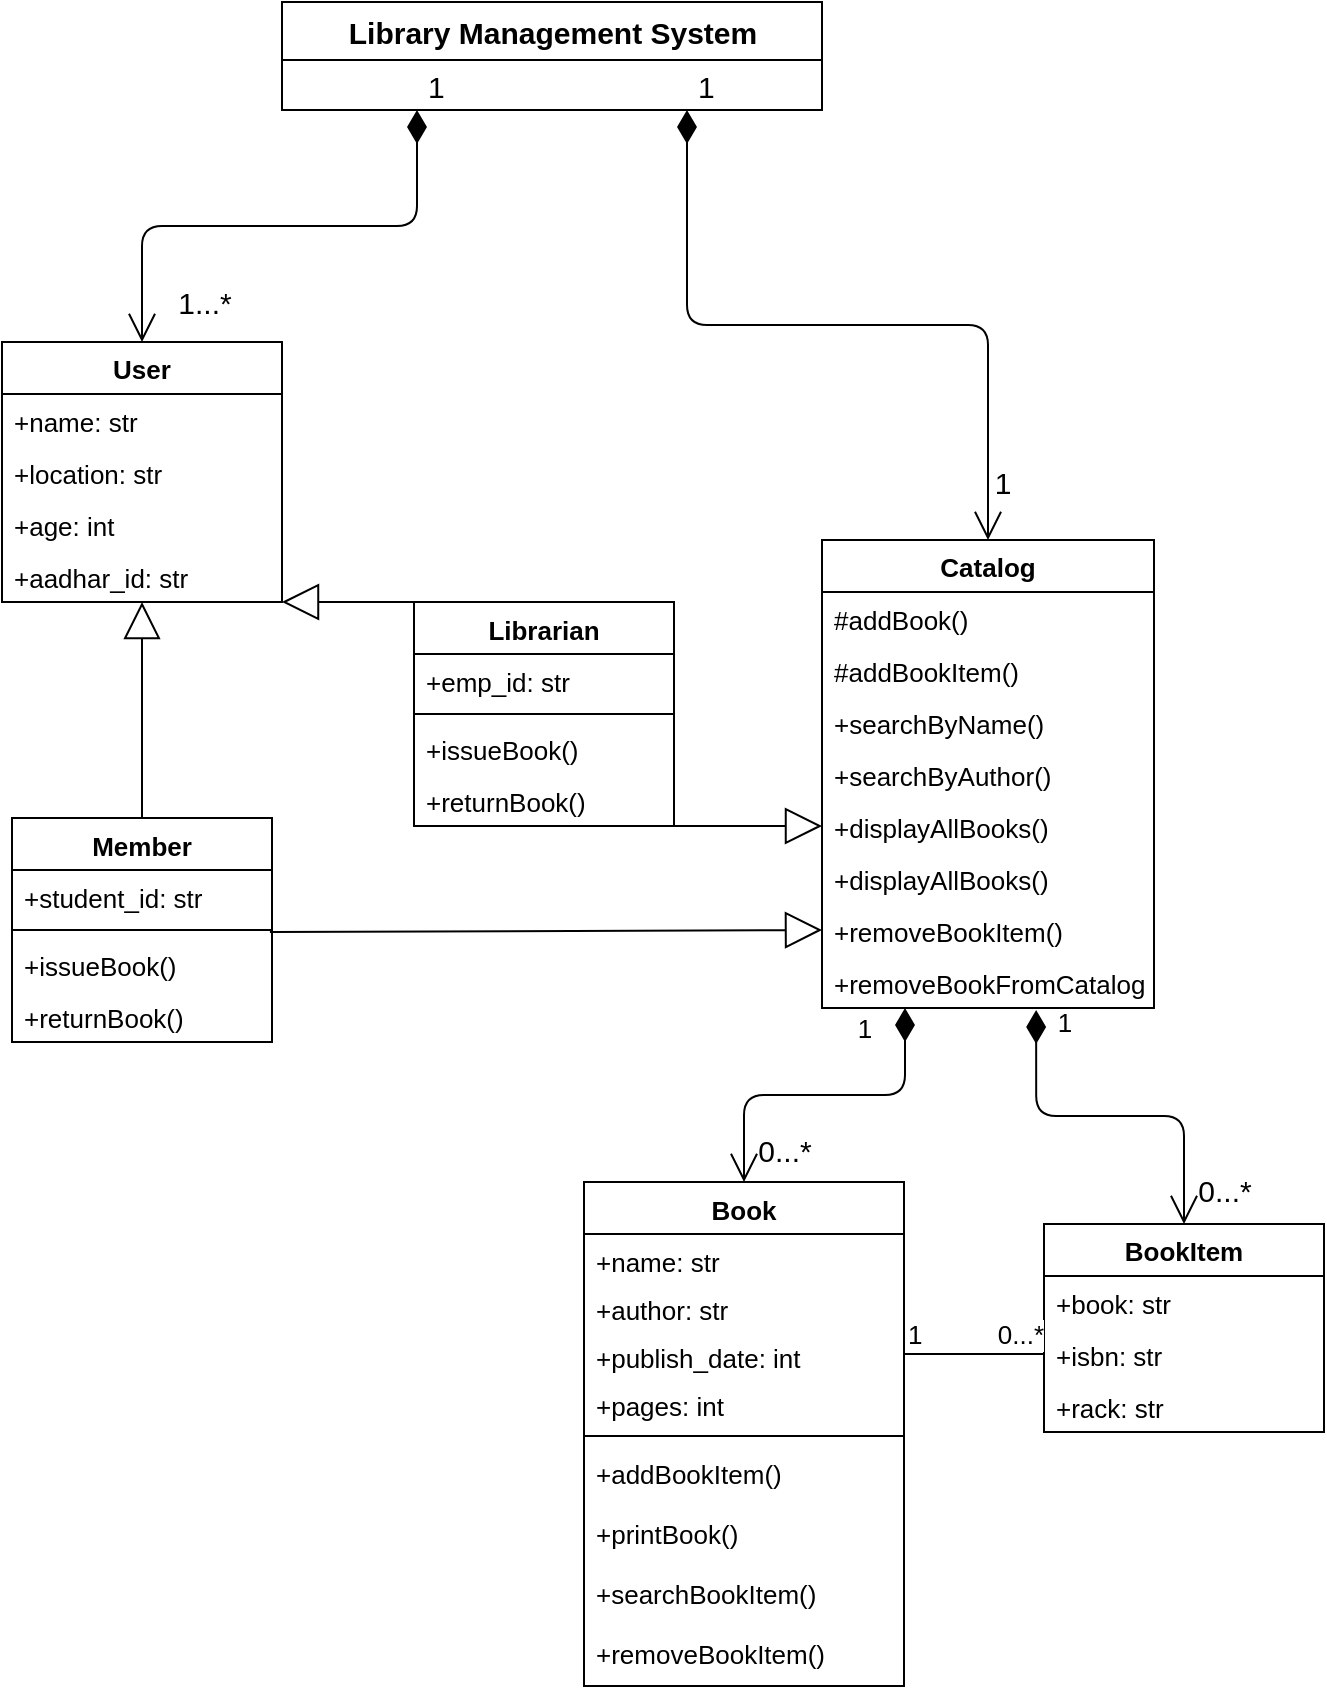 <mxfile version="13.10.3" type="github">
  <diagram id="C5RBs43oDa-KdzZeNtuy" name="Page-1">
    <mxGraphModel dx="1221" dy="688" grid="1" gridSize="10" guides="1" tooltips="1" connect="1" arrows="1" fold="1" page="1" pageScale="1" pageWidth="827" pageHeight="1169" math="0" shadow="0">
      <root>
        <mxCell id="WIyWlLk6GJQsqaUBKTNV-0" />
        <mxCell id="WIyWlLk6GJQsqaUBKTNV-1" parent="WIyWlLk6GJQsqaUBKTNV-0" />
        <mxCell id="wBMebxpicqt2pCsHGnEF-16" value="Book&#xa;" style="swimlane;fontStyle=1;align=center;verticalAlign=top;childLayout=stackLayout;horizontal=1;startSize=26;horizontalStack=0;resizeParent=1;resizeParentMax=0;resizeLast=0;collapsible=1;marginBottom=0;fontSize=13;" vertex="1" parent="WIyWlLk6GJQsqaUBKTNV-1">
          <mxGeometry x="430" y="710" width="160" height="252" as="geometry" />
        </mxCell>
        <mxCell id="wBMebxpicqt2pCsHGnEF-17" value="+name: str&#xa;" style="text;strokeColor=none;fillColor=none;align=left;verticalAlign=top;spacingLeft=4;spacingRight=4;overflow=hidden;rotatable=0;points=[[0,0.5],[1,0.5]];portConstraint=eastwest;fontSize=13;" vertex="1" parent="wBMebxpicqt2pCsHGnEF-16">
          <mxGeometry y="26" width="160" height="24" as="geometry" />
        </mxCell>
        <mxCell id="wBMebxpicqt2pCsHGnEF-24" value="+author: str" style="text;strokeColor=none;fillColor=none;align=left;verticalAlign=top;spacingLeft=4;spacingRight=4;overflow=hidden;rotatable=0;points=[[0,0.5],[1,0.5]];portConstraint=eastwest;fontSize=13;" vertex="1" parent="wBMebxpicqt2pCsHGnEF-16">
          <mxGeometry y="50" width="160" height="24" as="geometry" />
        </mxCell>
        <mxCell id="wBMebxpicqt2pCsHGnEF-25" value="+publish_date: int" style="text;strokeColor=none;fillColor=none;align=left;verticalAlign=top;spacingLeft=4;spacingRight=4;overflow=hidden;rotatable=0;points=[[0,0.5],[1,0.5]];portConstraint=eastwest;fontSize=13;" vertex="1" parent="wBMebxpicqt2pCsHGnEF-16">
          <mxGeometry y="74" width="160" height="24" as="geometry" />
        </mxCell>
        <mxCell id="wBMebxpicqt2pCsHGnEF-26" value="+pages: int" style="text;strokeColor=none;fillColor=none;align=left;verticalAlign=top;spacingLeft=4;spacingRight=4;overflow=hidden;rotatable=0;points=[[0,0.5],[1,0.5]];portConstraint=eastwest;fontSize=13;" vertex="1" parent="wBMebxpicqt2pCsHGnEF-16">
          <mxGeometry y="98" width="160" height="24" as="geometry" />
        </mxCell>
        <mxCell id="wBMebxpicqt2pCsHGnEF-18" value="" style="line;strokeWidth=1;fillColor=none;align=left;verticalAlign=middle;spacingTop=-1;spacingLeft=3;spacingRight=3;rotatable=0;labelPosition=right;points=[];portConstraint=eastwest;fontSize=13;" vertex="1" parent="wBMebxpicqt2pCsHGnEF-16">
          <mxGeometry y="122" width="160" height="10" as="geometry" />
        </mxCell>
        <mxCell id="wBMebxpicqt2pCsHGnEF-19" value="+addBookItem()" style="text;strokeColor=none;fillColor=none;align=left;verticalAlign=top;spacingLeft=4;spacingRight=4;overflow=hidden;rotatable=0;points=[[0,0.5],[1,0.5]];portConstraint=eastwest;fontSize=13;" vertex="1" parent="wBMebxpicqt2pCsHGnEF-16">
          <mxGeometry y="132" width="160" height="30" as="geometry" />
        </mxCell>
        <mxCell id="wBMebxpicqt2pCsHGnEF-27" value="+printBook()" style="text;strokeColor=none;fillColor=none;align=left;verticalAlign=top;spacingLeft=4;spacingRight=4;overflow=hidden;rotatable=0;points=[[0,0.5],[1,0.5]];portConstraint=eastwest;fontSize=13;" vertex="1" parent="wBMebxpicqt2pCsHGnEF-16">
          <mxGeometry y="162" width="160" height="30" as="geometry" />
        </mxCell>
        <mxCell id="wBMebxpicqt2pCsHGnEF-28" value="+searchBookItem()" style="text;strokeColor=none;fillColor=none;align=left;verticalAlign=top;spacingLeft=4;spacingRight=4;overflow=hidden;rotatable=0;points=[[0,0.5],[1,0.5]];portConstraint=eastwest;fontSize=13;" vertex="1" parent="wBMebxpicqt2pCsHGnEF-16">
          <mxGeometry y="192" width="160" height="30" as="geometry" />
        </mxCell>
        <mxCell id="wBMebxpicqt2pCsHGnEF-29" value="+removeBookItem()" style="text;strokeColor=none;fillColor=none;align=left;verticalAlign=top;spacingLeft=4;spacingRight=4;overflow=hidden;rotatable=0;points=[[0,0.5],[1,0.5]];portConstraint=eastwest;fontSize=13;" vertex="1" parent="wBMebxpicqt2pCsHGnEF-16">
          <mxGeometry y="222" width="160" height="30" as="geometry" />
        </mxCell>
        <mxCell id="wBMebxpicqt2pCsHGnEF-31" value="BookItem" style="swimlane;fontStyle=1;childLayout=stackLayout;horizontal=1;startSize=26;fillColor=none;horizontalStack=0;resizeParent=1;resizeParentMax=0;resizeLast=0;collapsible=1;marginBottom=0;fontSize=13;" vertex="1" parent="WIyWlLk6GJQsqaUBKTNV-1">
          <mxGeometry x="660" y="731" width="140" height="104" as="geometry" />
        </mxCell>
        <mxCell id="wBMebxpicqt2pCsHGnEF-32" value="+book: str" style="text;strokeColor=none;fillColor=none;align=left;verticalAlign=top;spacingLeft=4;spacingRight=4;overflow=hidden;rotatable=0;points=[[0,0.5],[1,0.5]];portConstraint=eastwest;fontSize=13;" vertex="1" parent="wBMebxpicqt2pCsHGnEF-31">
          <mxGeometry y="26" width="140" height="26" as="geometry" />
        </mxCell>
        <mxCell id="wBMebxpicqt2pCsHGnEF-35" value="+isbn: str" style="text;strokeColor=none;fillColor=none;align=left;verticalAlign=top;spacingLeft=4;spacingRight=4;overflow=hidden;rotatable=0;points=[[0,0.5],[1,0.5]];portConstraint=eastwest;fontSize=13;" vertex="1" parent="wBMebxpicqt2pCsHGnEF-31">
          <mxGeometry y="52" width="140" height="26" as="geometry" />
        </mxCell>
        <mxCell id="wBMebxpicqt2pCsHGnEF-36" value="+rack: str" style="text;strokeColor=none;fillColor=none;align=left;verticalAlign=top;spacingLeft=4;spacingRight=4;overflow=hidden;rotatable=0;points=[[0,0.5],[1,0.5]];portConstraint=eastwest;fontSize=13;" vertex="1" parent="wBMebxpicqt2pCsHGnEF-31">
          <mxGeometry y="78" width="140" height="26" as="geometry" />
        </mxCell>
        <mxCell id="wBMebxpicqt2pCsHGnEF-41" value="User" style="swimlane;fontStyle=1;childLayout=stackLayout;horizontal=1;startSize=26;fillColor=none;horizontalStack=0;resizeParent=1;resizeParentMax=0;resizeLast=0;collapsible=1;marginBottom=0;fontSize=13;" vertex="1" parent="WIyWlLk6GJQsqaUBKTNV-1">
          <mxGeometry x="139" y="290" width="140" height="130" as="geometry" />
        </mxCell>
        <mxCell id="wBMebxpicqt2pCsHGnEF-42" value="+name: str" style="text;strokeColor=none;fillColor=none;align=left;verticalAlign=top;spacingLeft=4;spacingRight=4;overflow=hidden;rotatable=0;points=[[0,0.5],[1,0.5]];portConstraint=eastwest;fontSize=13;" vertex="1" parent="wBMebxpicqt2pCsHGnEF-41">
          <mxGeometry y="26" width="140" height="26" as="geometry" />
        </mxCell>
        <mxCell id="wBMebxpicqt2pCsHGnEF-43" value="+location: str" style="text;strokeColor=none;fillColor=none;align=left;verticalAlign=top;spacingLeft=4;spacingRight=4;overflow=hidden;rotatable=0;points=[[0,0.5],[1,0.5]];portConstraint=eastwest;fontSize=13;" vertex="1" parent="wBMebxpicqt2pCsHGnEF-41">
          <mxGeometry y="52" width="140" height="26" as="geometry" />
        </mxCell>
        <mxCell id="wBMebxpicqt2pCsHGnEF-44" value="+age: int" style="text;strokeColor=none;fillColor=none;align=left;verticalAlign=top;spacingLeft=4;spacingRight=4;overflow=hidden;rotatable=0;points=[[0,0.5],[1,0.5]];portConstraint=eastwest;fontSize=13;" vertex="1" parent="wBMebxpicqt2pCsHGnEF-41">
          <mxGeometry y="78" width="140" height="26" as="geometry" />
        </mxCell>
        <mxCell id="wBMebxpicqt2pCsHGnEF-45" value="+aadhar_id: str" style="text;strokeColor=none;fillColor=none;align=left;verticalAlign=top;spacingLeft=4;spacingRight=4;overflow=hidden;rotatable=0;points=[[0,0.5],[1,0.5]];portConstraint=eastwest;fontSize=13;" vertex="1" parent="wBMebxpicqt2pCsHGnEF-41">
          <mxGeometry y="104" width="140" height="26" as="geometry" />
        </mxCell>
        <mxCell id="wBMebxpicqt2pCsHGnEF-46" value="Member" style="swimlane;fontStyle=1;align=center;verticalAlign=top;childLayout=stackLayout;horizontal=1;startSize=26;horizontalStack=0;resizeParent=1;resizeParentMax=0;resizeLast=0;collapsible=1;marginBottom=0;fontSize=13;" vertex="1" parent="WIyWlLk6GJQsqaUBKTNV-1">
          <mxGeometry x="144" y="528" width="130" height="112" as="geometry" />
        </mxCell>
        <mxCell id="wBMebxpicqt2pCsHGnEF-53" value="+student_id: str" style="text;strokeColor=none;fillColor=none;align=left;verticalAlign=top;spacingLeft=4;spacingRight=4;overflow=hidden;rotatable=0;points=[[0,0.5],[1,0.5]];portConstraint=eastwest;fontSize=13;" vertex="1" parent="wBMebxpicqt2pCsHGnEF-46">
          <mxGeometry y="26" width="130" height="26" as="geometry" />
        </mxCell>
        <mxCell id="wBMebxpicqt2pCsHGnEF-48" value="" style="line;strokeWidth=1;fillColor=none;align=left;verticalAlign=middle;spacingTop=-1;spacingLeft=3;spacingRight=3;rotatable=0;labelPosition=right;points=[];portConstraint=eastwest;fontSize=13;" vertex="1" parent="wBMebxpicqt2pCsHGnEF-46">
          <mxGeometry y="52" width="130" height="8" as="geometry" />
        </mxCell>
        <mxCell id="wBMebxpicqt2pCsHGnEF-49" value="+issueBook()" style="text;strokeColor=none;fillColor=none;align=left;verticalAlign=top;spacingLeft=4;spacingRight=4;overflow=hidden;rotatable=0;points=[[0,0.5],[1,0.5]];portConstraint=eastwest;fontSize=13;" vertex="1" parent="wBMebxpicqt2pCsHGnEF-46">
          <mxGeometry y="60" width="130" height="26" as="geometry" />
        </mxCell>
        <mxCell id="wBMebxpicqt2pCsHGnEF-54" value="+returnBook()" style="text;strokeColor=none;fillColor=none;align=left;verticalAlign=top;spacingLeft=4;spacingRight=4;overflow=hidden;rotatable=0;points=[[0,0.5],[1,0.5]];portConstraint=eastwest;fontSize=13;" vertex="1" parent="wBMebxpicqt2pCsHGnEF-46">
          <mxGeometry y="86" width="130" height="26" as="geometry" />
        </mxCell>
        <mxCell id="wBMebxpicqt2pCsHGnEF-55" value="Librarian" style="swimlane;fontStyle=1;align=center;verticalAlign=top;childLayout=stackLayout;horizontal=1;startSize=26;horizontalStack=0;resizeParent=1;resizeParentMax=0;resizeLast=0;collapsible=1;marginBottom=0;fontSize=13;" vertex="1" parent="WIyWlLk6GJQsqaUBKTNV-1">
          <mxGeometry x="345" y="420" width="130" height="112" as="geometry">
            <mxRectangle x="140" y="400" width="90" height="26" as="alternateBounds" />
          </mxGeometry>
        </mxCell>
        <mxCell id="wBMebxpicqt2pCsHGnEF-60" value="+emp_id: str" style="text;strokeColor=none;fillColor=none;align=left;verticalAlign=top;spacingLeft=4;spacingRight=4;overflow=hidden;rotatable=0;points=[[0,0.5],[1,0.5]];portConstraint=eastwest;fontSize=13;" vertex="1" parent="wBMebxpicqt2pCsHGnEF-55">
          <mxGeometry y="26" width="130" height="26" as="geometry" />
        </mxCell>
        <mxCell id="wBMebxpicqt2pCsHGnEF-61" value="" style="line;strokeWidth=1;fillColor=none;align=left;verticalAlign=middle;spacingTop=-1;spacingLeft=3;spacingRight=3;rotatable=0;labelPosition=right;points=[];portConstraint=eastwest;fontSize=13;" vertex="1" parent="wBMebxpicqt2pCsHGnEF-55">
          <mxGeometry y="52" width="130" height="8" as="geometry" />
        </mxCell>
        <mxCell id="wBMebxpicqt2pCsHGnEF-62" value="+issueBook()" style="text;strokeColor=none;fillColor=none;align=left;verticalAlign=top;spacingLeft=4;spacingRight=4;overflow=hidden;rotatable=0;points=[[0,0.5],[1,0.5]];portConstraint=eastwest;fontSize=13;" vertex="1" parent="wBMebxpicqt2pCsHGnEF-55">
          <mxGeometry y="60" width="130" height="26" as="geometry" />
        </mxCell>
        <mxCell id="wBMebxpicqt2pCsHGnEF-63" value="+returnBook()" style="text;strokeColor=none;fillColor=none;align=left;verticalAlign=top;spacingLeft=4;spacingRight=4;overflow=hidden;rotatable=0;points=[[0,0.5],[1,0.5]];portConstraint=eastwest;fontSize=13;" vertex="1" parent="wBMebxpicqt2pCsHGnEF-55">
          <mxGeometry y="86" width="130" height="26" as="geometry" />
        </mxCell>
        <mxCell id="wBMebxpicqt2pCsHGnEF-77" value="Catalog" style="swimlane;fontStyle=1;childLayout=stackLayout;horizontal=1;startSize=26;fillColor=none;horizontalStack=0;resizeParent=1;resizeParentMax=0;resizeLast=0;collapsible=1;marginBottom=0;fontSize=13;" vertex="1" parent="WIyWlLk6GJQsqaUBKTNV-1">
          <mxGeometry x="549" y="389" width="166" height="234" as="geometry" />
        </mxCell>
        <mxCell id="wBMebxpicqt2pCsHGnEF-78" value="#addBook()" style="text;strokeColor=none;fillColor=none;align=left;verticalAlign=top;spacingLeft=4;spacingRight=4;overflow=hidden;rotatable=0;points=[[0,0.5],[1,0.5]];portConstraint=eastwest;fontSize=13;" vertex="1" parent="wBMebxpicqt2pCsHGnEF-77">
          <mxGeometry y="26" width="166" height="26" as="geometry" />
        </mxCell>
        <mxCell id="wBMebxpicqt2pCsHGnEF-79" value="#addBookItem()" style="text;strokeColor=none;fillColor=none;align=left;verticalAlign=top;spacingLeft=4;spacingRight=4;overflow=hidden;rotatable=0;points=[[0,0.5],[1,0.5]];portConstraint=eastwest;fontSize=13;" vertex="1" parent="wBMebxpicqt2pCsHGnEF-77">
          <mxGeometry y="52" width="166" height="26" as="geometry" />
        </mxCell>
        <mxCell id="wBMebxpicqt2pCsHGnEF-80" value="+searchByName()" style="text;strokeColor=none;fillColor=none;align=left;verticalAlign=top;spacingLeft=4;spacingRight=4;overflow=hidden;rotatable=0;points=[[0,0.5],[1,0.5]];portConstraint=eastwest;fontSize=13;" vertex="1" parent="wBMebxpicqt2pCsHGnEF-77">
          <mxGeometry y="78" width="166" height="26" as="geometry" />
        </mxCell>
        <mxCell id="wBMebxpicqt2pCsHGnEF-81" value="+searchByAuthor()" style="text;strokeColor=none;fillColor=none;align=left;verticalAlign=top;spacingLeft=4;spacingRight=4;overflow=hidden;rotatable=0;points=[[0,0.5],[1,0.5]];portConstraint=eastwest;fontSize=13;" vertex="1" parent="wBMebxpicqt2pCsHGnEF-77">
          <mxGeometry y="104" width="166" height="26" as="geometry" />
        </mxCell>
        <mxCell id="wBMebxpicqt2pCsHGnEF-82" value="+displayAllBooks()" style="text;strokeColor=none;fillColor=none;align=left;verticalAlign=top;spacingLeft=4;spacingRight=4;overflow=hidden;rotatable=0;points=[[0,0.5],[1,0.5]];portConstraint=eastwest;fontSize=13;" vertex="1" parent="wBMebxpicqt2pCsHGnEF-77">
          <mxGeometry y="130" width="166" height="26" as="geometry" />
        </mxCell>
        <mxCell id="wBMebxpicqt2pCsHGnEF-83" value="+displayAllBooks()" style="text;strokeColor=none;fillColor=none;align=left;verticalAlign=top;spacingLeft=4;spacingRight=4;overflow=hidden;rotatable=0;points=[[0,0.5],[1,0.5]];portConstraint=eastwest;fontSize=13;" vertex="1" parent="wBMebxpicqt2pCsHGnEF-77">
          <mxGeometry y="156" width="166" height="26" as="geometry" />
        </mxCell>
        <mxCell id="wBMebxpicqt2pCsHGnEF-84" value="+removeBookItem()" style="text;strokeColor=none;fillColor=none;align=left;verticalAlign=top;spacingLeft=4;spacingRight=4;overflow=hidden;rotatable=0;points=[[0,0.5],[1,0.5]];portConstraint=eastwest;fontSize=13;" vertex="1" parent="wBMebxpicqt2pCsHGnEF-77">
          <mxGeometry y="182" width="166" height="26" as="geometry" />
        </mxCell>
        <mxCell id="wBMebxpicqt2pCsHGnEF-85" value="+removeBookFromCatalog()" style="text;strokeColor=none;fillColor=none;align=left;verticalAlign=top;spacingLeft=4;spacingRight=4;overflow=hidden;rotatable=0;points=[[0,0.5],[1,0.5]];portConstraint=eastwest;fontSize=13;" vertex="1" parent="wBMebxpicqt2pCsHGnEF-77">
          <mxGeometry y="208" width="166" height="26" as="geometry" />
        </mxCell>
        <mxCell id="wBMebxpicqt2pCsHGnEF-94" value="Library Management System" style="swimlane;fontStyle=1;align=center;verticalAlign=middle;childLayout=stackLayout;horizontal=1;startSize=29;horizontalStack=0;resizeParent=1;resizeParentMax=0;resizeLast=0;collapsible=0;marginBottom=0;html=1;fontSize=15;" vertex="1" parent="WIyWlLk6GJQsqaUBKTNV-1">
          <mxGeometry x="279" y="120" width="270" height="54" as="geometry" />
        </mxCell>
        <mxCell id="wBMebxpicqt2pCsHGnEF-97" value="" style="endArrow=block;endSize=16;endFill=0;html=1;fontSize=15;exitX=0;exitY=0;exitDx=0;exitDy=0;entryX=1;entryY=1;entryDx=0;entryDy=0;" edge="1" parent="WIyWlLk6GJQsqaUBKTNV-1" source="wBMebxpicqt2pCsHGnEF-55" target="wBMebxpicqt2pCsHGnEF-41">
          <mxGeometry width="160" relative="1" as="geometry">
            <mxPoint x="261" y="270" as="sourcePoint" />
            <mxPoint x="230" y="390" as="targetPoint" />
          </mxGeometry>
        </mxCell>
        <mxCell id="wBMebxpicqt2pCsHGnEF-98" value="" style="endArrow=block;endSize=16;endFill=0;html=1;fontSize=15;exitX=0.5;exitY=0;exitDx=0;exitDy=0;" edge="1" parent="WIyWlLk6GJQsqaUBKTNV-1" source="wBMebxpicqt2pCsHGnEF-46" target="wBMebxpicqt2pCsHGnEF-45">
          <mxGeometry width="160" relative="1" as="geometry">
            <mxPoint x="549" y="320" as="sourcePoint" />
            <mxPoint x="260" y="390" as="targetPoint" />
          </mxGeometry>
        </mxCell>
        <mxCell id="wBMebxpicqt2pCsHGnEF-100" value="1" style="endArrow=open;html=1;endSize=12;startArrow=diamondThin;startSize=14;startFill=1;edgeStyle=orthogonalEdgeStyle;align=left;verticalAlign=bottom;fontSize=15;exitX=0.25;exitY=1;exitDx=0;exitDy=0;entryX=0.5;entryY=0;entryDx=0;entryDy=0;" edge="1" parent="WIyWlLk6GJQsqaUBKTNV-1" source="wBMebxpicqt2pCsHGnEF-94" target="wBMebxpicqt2pCsHGnEF-41">
          <mxGeometry x="-1" y="3" relative="1" as="geometry">
            <mxPoint x="120" y="230" as="sourcePoint" />
            <mxPoint x="280" y="230" as="targetPoint" />
          </mxGeometry>
        </mxCell>
        <mxCell id="wBMebxpicqt2pCsHGnEF-101" value="1" style="endArrow=open;html=1;endSize=12;startArrow=diamondThin;startSize=14;startFill=1;edgeStyle=orthogonalEdgeStyle;align=left;verticalAlign=bottom;fontSize=15;entryX=0.5;entryY=0;entryDx=0;entryDy=0;exitX=0.75;exitY=1;exitDx=0;exitDy=0;" edge="1" parent="WIyWlLk6GJQsqaUBKTNV-1" source="wBMebxpicqt2pCsHGnEF-94" target="wBMebxpicqt2pCsHGnEF-77">
          <mxGeometry x="-1" y="3" relative="1" as="geometry">
            <mxPoint x="430" y="220" as="sourcePoint" />
            <mxPoint x="240" y="290" as="targetPoint" />
          </mxGeometry>
        </mxCell>
        <mxCell id="wBMebxpicqt2pCsHGnEF-103" value="1" style="edgeLabel;html=1;align=center;verticalAlign=middle;resizable=0;points=[];fontSize=15;" vertex="1" connectable="0" parent="wBMebxpicqt2pCsHGnEF-101">
          <mxGeometry x="0.865" y="-2" relative="1" as="geometry">
            <mxPoint x="9" y="-4.5" as="offset" />
          </mxGeometry>
        </mxCell>
        <mxCell id="wBMebxpicqt2pCsHGnEF-102" value="1...*" style="text;html=1;align=center;verticalAlign=middle;resizable=0;points=[];autosize=1;fontSize=15;" vertex="1" parent="WIyWlLk6GJQsqaUBKTNV-1">
          <mxGeometry x="220" y="260" width="40" height="20" as="geometry" />
        </mxCell>
        <mxCell id="wBMebxpicqt2pCsHGnEF-107" value="" style="endArrow=open;html=1;endSize=12;startArrow=diamondThin;startSize=14;startFill=1;edgeStyle=orthogonalEdgeStyle;align=left;verticalAlign=bottom;fontSize=15;entryX=0.5;entryY=0;entryDx=0;entryDy=0;exitX=0.645;exitY=1.038;exitDx=0;exitDy=0;exitPerimeter=0;" edge="1" parent="WIyWlLk6GJQsqaUBKTNV-1" source="wBMebxpicqt2pCsHGnEF-85" target="wBMebxpicqt2pCsHGnEF-31">
          <mxGeometry x="-0.233" y="12" relative="1" as="geometry">
            <mxPoint x="676.002" y="560" as="sourcePoint" />
            <mxPoint x="585" y="646" as="targetPoint" />
            <mxPoint as="offset" />
          </mxGeometry>
        </mxCell>
        <mxCell id="wBMebxpicqt2pCsHGnEF-108" value="0...*" style="edgeLabel;html=1;align=center;verticalAlign=middle;resizable=0;points=[];fontSize=15;" vertex="1" connectable="0" parent="wBMebxpicqt2pCsHGnEF-107">
          <mxGeometry x="0.865" y="-2" relative="1" as="geometry">
            <mxPoint x="22" y="-4.5" as="offset" />
          </mxGeometry>
        </mxCell>
        <mxCell id="wBMebxpicqt2pCsHGnEF-110" value="" style="endArrow=none;html=1;edgeStyle=orthogonalEdgeStyle;fontSize=15;entryX=0;entryY=0.5;entryDx=0;entryDy=0;" edge="1" parent="WIyWlLk6GJQsqaUBKTNV-1" source="wBMebxpicqt2pCsHGnEF-25" target="wBMebxpicqt2pCsHGnEF-35">
          <mxGeometry relative="1" as="geometry">
            <mxPoint x="540" y="696" as="sourcePoint" />
            <mxPoint x="720" y="780" as="targetPoint" />
          </mxGeometry>
        </mxCell>
        <mxCell id="wBMebxpicqt2pCsHGnEF-111" value="1" style="edgeLabel;resizable=0;html=1;align=left;verticalAlign=bottom;fontSize=13;" connectable="0" vertex="1" parent="wBMebxpicqt2pCsHGnEF-110">
          <mxGeometry x="-1" relative="1" as="geometry" />
        </mxCell>
        <mxCell id="wBMebxpicqt2pCsHGnEF-112" value="0...*" style="edgeLabel;resizable=0;html=1;align=right;verticalAlign=bottom;fontSize=13;" connectable="0" vertex="1" parent="wBMebxpicqt2pCsHGnEF-110">
          <mxGeometry x="1" relative="1" as="geometry" />
        </mxCell>
        <mxCell id="wBMebxpicqt2pCsHGnEF-116" value="" style="endArrow=block;endSize=16;endFill=0;html=1;fontSize=15;exitX=1;exitY=1;exitDx=0;exitDy=0;entryX=0;entryY=0.5;entryDx=0;entryDy=0;" edge="1" parent="WIyWlLk6GJQsqaUBKTNV-1" source="wBMebxpicqt2pCsHGnEF-55" target="wBMebxpicqt2pCsHGnEF-82">
          <mxGeometry width="160" relative="1" as="geometry">
            <mxPoint x="315" y="490" as="sourcePoint" />
            <mxPoint x="251.747" y="420" as="targetPoint" />
          </mxGeometry>
        </mxCell>
        <mxCell id="wBMebxpicqt2pCsHGnEF-119" value="&lt;div&gt;1&lt;/div&gt;" style="text;html=1;align=center;verticalAlign=middle;resizable=0;points=[];autosize=1;fontSize=13;" vertex="1" parent="WIyWlLk6GJQsqaUBKTNV-1">
          <mxGeometry x="660" y="620" width="20" height="20" as="geometry" />
        </mxCell>
        <mxCell id="wBMebxpicqt2pCsHGnEF-120" value="" style="endArrow=block;endSize=16;endFill=0;html=1;fontSize=15;exitX=0.992;exitY=0.625;exitDx=0;exitDy=0;entryX=0;entryY=0.5;entryDx=0;entryDy=0;exitPerimeter=0;" edge="1" parent="WIyWlLk6GJQsqaUBKTNV-1" source="wBMebxpicqt2pCsHGnEF-48" target="wBMebxpicqt2pCsHGnEF-84">
          <mxGeometry width="160" relative="1" as="geometry">
            <mxPoint x="475" y="532" as="sourcePoint" />
            <mxPoint x="549" y="532" as="targetPoint" />
          </mxGeometry>
        </mxCell>
        <mxCell id="wBMebxpicqt2pCsHGnEF-121" value="" style="endArrow=open;html=1;endSize=12;startArrow=diamondThin;startSize=14;startFill=1;edgeStyle=orthogonalEdgeStyle;align=left;verticalAlign=bottom;fontSize=15;entryX=0.5;entryY=0;entryDx=0;entryDy=0;exitX=0.25;exitY=1;exitDx=0;exitDy=0;" edge="1" parent="WIyWlLk6GJQsqaUBKTNV-1" source="wBMebxpicqt2pCsHGnEF-77" target="wBMebxpicqt2pCsHGnEF-16">
          <mxGeometry x="-0.233" y="12" relative="1" as="geometry">
            <mxPoint x="656.07" y="623.988" as="sourcePoint" />
            <mxPoint x="730" y="731.0" as="targetPoint" />
            <mxPoint as="offset" />
          </mxGeometry>
        </mxCell>
        <mxCell id="wBMebxpicqt2pCsHGnEF-122" value="0...*" style="edgeLabel;html=1;align=center;verticalAlign=middle;resizable=0;points=[];fontSize=15;" vertex="1" connectable="0" parent="wBMebxpicqt2pCsHGnEF-121">
          <mxGeometry x="0.865" y="-2" relative="1" as="geometry">
            <mxPoint x="22" y="-4.5" as="offset" />
          </mxGeometry>
        </mxCell>
        <mxCell id="wBMebxpicqt2pCsHGnEF-123" value="&lt;div&gt;1&lt;/div&gt;" style="text;html=1;align=center;verticalAlign=middle;resizable=0;points=[];autosize=1;fontSize=13;" vertex="1" parent="WIyWlLk6GJQsqaUBKTNV-1">
          <mxGeometry x="560" y="623" width="20" height="20" as="geometry" />
        </mxCell>
      </root>
    </mxGraphModel>
  </diagram>
</mxfile>
